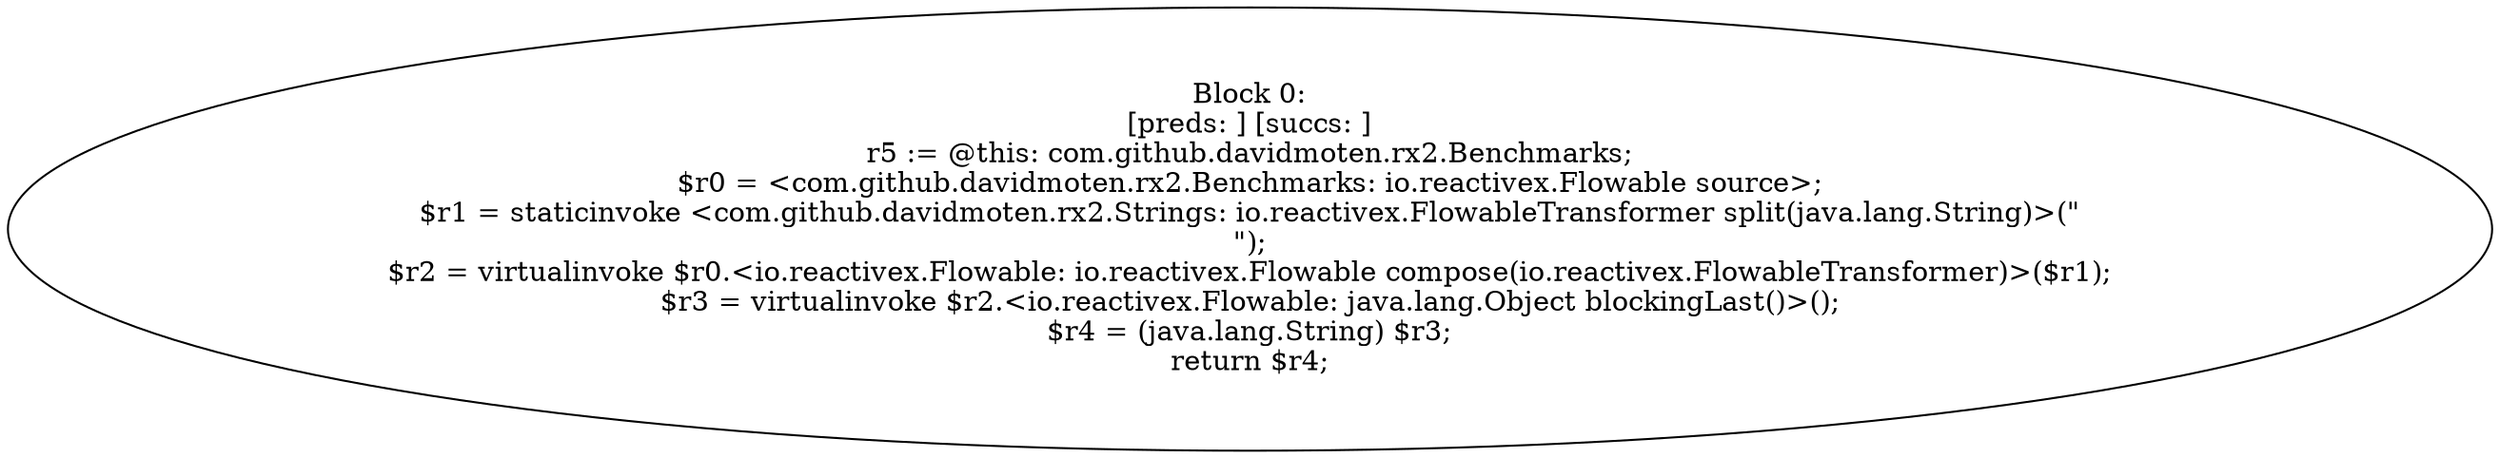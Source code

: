 digraph "unitGraph" {
    "Block 0:
[preds: ] [succs: ]
r5 := @this: com.github.davidmoten.rx2.Benchmarks;
$r0 = <com.github.davidmoten.rx2.Benchmarks: io.reactivex.Flowable source>;
$r1 = staticinvoke <com.github.davidmoten.rx2.Strings: io.reactivex.FlowableTransformer split(java.lang.String)>(\"\n\");
$r2 = virtualinvoke $r0.<io.reactivex.Flowable: io.reactivex.Flowable compose(io.reactivex.FlowableTransformer)>($r1);
$r3 = virtualinvoke $r2.<io.reactivex.Flowable: java.lang.Object blockingLast()>();
$r4 = (java.lang.String) $r3;
return $r4;
"
}
